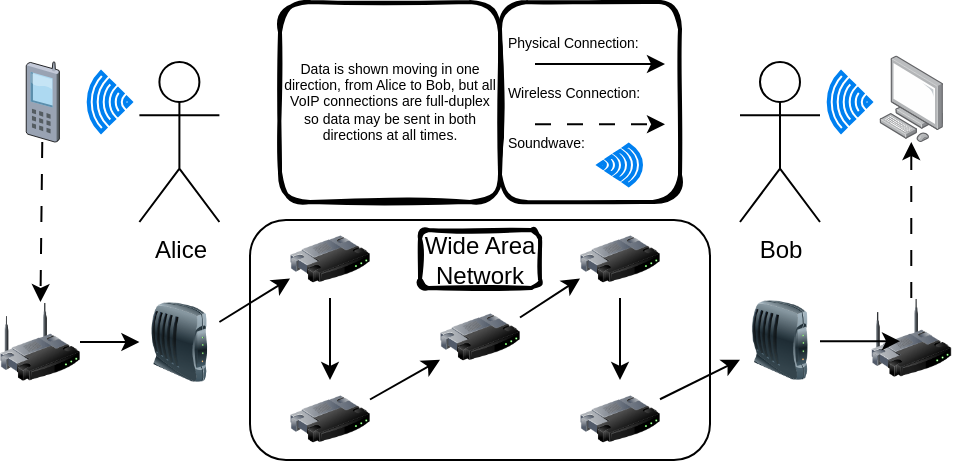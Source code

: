 <mxfile version="22.1.4" type="github">
  <diagram name="Page-1" id="RRn9F1oZF0uEus9G1tCk">
    <mxGraphModel dx="600" dy="323" grid="1" gridSize="10" guides="1" tooltips="1" connect="1" arrows="1" fold="1" page="1" pageScale="1" pageWidth="850" pageHeight="1100" math="0" shadow="0">
      <root>
        <mxCell id="0" />
        <mxCell id="1" parent="0" />
        <mxCell id="3cw5SHySIFfxZkZwU8mN-2" value="&lt;div&gt;Alice&lt;/div&gt;" style="shape=umlActor;verticalLabelPosition=bottom;verticalAlign=top;html=1;outlineConnect=0;" vertex="1" parent="1">
          <mxGeometry x="349.7" y="81" width="40" height="80" as="geometry" />
        </mxCell>
        <mxCell id="3cw5SHySIFfxZkZwU8mN-5" value="&lt;div&gt;Bob&lt;/div&gt;" style="shape=umlActor;verticalLabelPosition=bottom;verticalAlign=top;html=1;outlineConnect=0;" vertex="1" parent="1">
          <mxGeometry x="650" y="81" width="40" height="80" as="geometry" />
        </mxCell>
        <mxCell id="3cw5SHySIFfxZkZwU8mN-8" value="" style="html=1;verticalLabelPosition=bottom;align=center;labelBackgroundColor=#ffffff;verticalAlign=top;strokeWidth=2;strokeColor=#0080F0;shadow=0;dashed=0;shape=mxgraph.ios7.icons.wifi;pointerEvents=1;rotation=-90;" vertex="1" parent="1">
          <mxGeometry x="320" y="90.5" width="29.7" height="21" as="geometry" />
        </mxCell>
        <mxCell id="3cw5SHySIFfxZkZwU8mN-9" value="" style="verticalLabelPosition=bottom;sketch=0;aspect=fixed;html=1;verticalAlign=top;strokeColor=none;align=center;outlineConnect=0;shape=mxgraph.citrix.cell_phone;" vertex="1" parent="1">
          <mxGeometry x="293.03" y="81" width="16.67" height="40" as="geometry" />
        </mxCell>
        <mxCell id="3cw5SHySIFfxZkZwU8mN-10" value="" style="image;html=1;image=img/lib/clip_art/networking/Wireless_Router_128x128.png" vertex="1" parent="1">
          <mxGeometry x="280" y="201" width="40" height="40" as="geometry" />
        </mxCell>
        <mxCell id="3cw5SHySIFfxZkZwU8mN-11" value="" style="endArrow=classic;html=1;rounded=0;dashed=1;dashPattern=8 8;" edge="1" parent="1" source="3cw5SHySIFfxZkZwU8mN-9" target="3cw5SHySIFfxZkZwU8mN-10">
          <mxGeometry width="50" height="50" relative="1" as="geometry">
            <mxPoint x="329.7" y="171" as="sourcePoint" />
            <mxPoint x="379.7" y="121" as="targetPoint" />
          </mxGeometry>
        </mxCell>
        <mxCell id="3cw5SHySIFfxZkZwU8mN-12" value="" style="image;html=1;image=img/lib/clip_art/networking/Modem_128x128.png" vertex="1" parent="1">
          <mxGeometry x="349.7" y="201" width="40" height="40" as="geometry" />
        </mxCell>
        <mxCell id="3cw5SHySIFfxZkZwU8mN-13" value="" style="endArrow=classic;html=1;rounded=0;entryX=0;entryY=0.5;entryDx=0;entryDy=0;exitX=1;exitY=0.5;exitDx=0;exitDy=0;" edge="1" parent="1" source="3cw5SHySIFfxZkZwU8mN-10" target="3cw5SHySIFfxZkZwU8mN-12">
          <mxGeometry width="50" height="50" relative="1" as="geometry">
            <mxPoint x="235.7" y="187" as="sourcePoint" />
            <mxPoint x="279.7" y="217" as="targetPoint" />
          </mxGeometry>
        </mxCell>
        <mxCell id="3cw5SHySIFfxZkZwU8mN-14" value="" style="rounded=1;whiteSpace=wrap;html=1;" vertex="1" parent="1">
          <mxGeometry x="405" y="160" width="230" height="120" as="geometry" />
        </mxCell>
        <mxCell id="3cw5SHySIFfxZkZwU8mN-15" value="" style="image;html=1;image=img/lib/clip_art/networking/Router_128x128.png" vertex="1" parent="1">
          <mxGeometry x="425" y="160" width="40" height="39" as="geometry" />
        </mxCell>
        <mxCell id="3cw5SHySIFfxZkZwU8mN-16" value="" style="image;html=1;image=img/lib/clip_art/networking/Router_128x128.png" vertex="1" parent="1">
          <mxGeometry x="425" y="240" width="40" height="39" as="geometry" />
        </mxCell>
        <mxCell id="3cw5SHySIFfxZkZwU8mN-17" value="" style="image;html=1;image=img/lib/clip_art/networking/Router_128x128.png" vertex="1" parent="1">
          <mxGeometry x="500" y="199" width="40" height="39" as="geometry" />
        </mxCell>
        <mxCell id="3cw5SHySIFfxZkZwU8mN-18" value="" style="image;html=1;image=img/lib/clip_art/networking/Router_128x128.png" vertex="1" parent="1">
          <mxGeometry x="570" y="160" width="40" height="39" as="geometry" />
        </mxCell>
        <mxCell id="3cw5SHySIFfxZkZwU8mN-19" value="" style="image;html=1;image=img/lib/clip_art/networking/Router_128x128.png" vertex="1" parent="1">
          <mxGeometry x="570" y="240" width="40" height="39" as="geometry" />
        </mxCell>
        <mxCell id="3cw5SHySIFfxZkZwU8mN-20" value="" style="endArrow=classic;html=1;rounded=0;entryX=0;entryY=0.75;entryDx=0;entryDy=0;exitX=1;exitY=0.25;exitDx=0;exitDy=0;" edge="1" parent="1" source="3cw5SHySIFfxZkZwU8mN-12" target="3cw5SHySIFfxZkZwU8mN-15">
          <mxGeometry width="50" height="50" relative="1" as="geometry">
            <mxPoint x="290" y="230" as="sourcePoint" />
            <mxPoint x="330" y="230" as="targetPoint" />
          </mxGeometry>
        </mxCell>
        <mxCell id="3cw5SHySIFfxZkZwU8mN-21" value="" style="endArrow=classic;html=1;rounded=0;" edge="1" parent="1" source="3cw5SHySIFfxZkZwU8mN-15" target="3cw5SHySIFfxZkZwU8mN-16">
          <mxGeometry width="50" height="50" relative="1" as="geometry">
            <mxPoint x="370" y="220" as="sourcePoint" />
            <mxPoint x="435" y="199" as="targetPoint" />
          </mxGeometry>
        </mxCell>
        <mxCell id="3cw5SHySIFfxZkZwU8mN-22" value="" style="endArrow=classic;html=1;rounded=0;exitX=1;exitY=0.25;exitDx=0;exitDy=0;" edge="1" parent="1" source="3cw5SHySIFfxZkZwU8mN-16" target="3cw5SHySIFfxZkZwU8mN-17">
          <mxGeometry width="50" height="50" relative="1" as="geometry">
            <mxPoint x="455" y="209" as="sourcePoint" />
            <mxPoint x="455" y="250" as="targetPoint" />
          </mxGeometry>
        </mxCell>
        <mxCell id="3cw5SHySIFfxZkZwU8mN-23" value="" style="endArrow=classic;html=1;rounded=0;exitX=1;exitY=0.25;exitDx=0;exitDy=0;entryX=0;entryY=0.75;entryDx=0;entryDy=0;" edge="1" parent="1" source="3cw5SHySIFfxZkZwU8mN-17" target="3cw5SHySIFfxZkZwU8mN-18">
          <mxGeometry width="50" height="50" relative="1" as="geometry">
            <mxPoint x="475" y="260" as="sourcePoint" />
            <mxPoint x="510" y="240" as="targetPoint" />
          </mxGeometry>
        </mxCell>
        <mxCell id="3cw5SHySIFfxZkZwU8mN-24" value="" style="endArrow=classic;html=1;rounded=0;" edge="1" parent="1" source="3cw5SHySIFfxZkZwU8mN-18" target="3cw5SHySIFfxZkZwU8mN-19">
          <mxGeometry width="50" height="50" relative="1" as="geometry">
            <mxPoint x="550" y="219" as="sourcePoint" />
            <mxPoint x="580" y="199" as="targetPoint" />
          </mxGeometry>
        </mxCell>
        <mxCell id="3cw5SHySIFfxZkZwU8mN-25" value="" style="endArrow=classic;html=1;rounded=0;" edge="1" parent="1" source="3cw5SHySIFfxZkZwU8mN-19" target="3cw5SHySIFfxZkZwU8mN-26">
          <mxGeometry width="50" height="50" relative="1" as="geometry">
            <mxPoint x="600" y="209" as="sourcePoint" />
            <mxPoint x="600" y="250" as="targetPoint" />
          </mxGeometry>
        </mxCell>
        <mxCell id="3cw5SHySIFfxZkZwU8mN-26" value="" style="image;html=1;image=img/lib/clip_art/networking/Modem_128x128.png" vertex="1" parent="1">
          <mxGeometry x="650" y="200" width="40" height="40" as="geometry" />
        </mxCell>
        <mxCell id="3cw5SHySIFfxZkZwU8mN-27" value="" style="image;html=1;image=img/lib/clip_art/networking/Wireless_Router_128x128.png" vertex="1" parent="1">
          <mxGeometry x="715.64" y="199" width="40" height="40" as="geometry" />
        </mxCell>
        <mxCell id="3cw5SHySIFfxZkZwU8mN-29" value="" style="endArrow=classic;html=1;rounded=0;entryX=0;entryY=0.5;entryDx=0;entryDy=0;exitX=1;exitY=0.5;exitDx=0;exitDy=0;" edge="1" parent="1">
          <mxGeometry width="50" height="50" relative="1" as="geometry">
            <mxPoint x="690" y="220.57" as="sourcePoint" />
            <mxPoint x="730" y="220.57" as="targetPoint" />
          </mxGeometry>
        </mxCell>
        <mxCell id="3cw5SHySIFfxZkZwU8mN-30" value="" style="image;points=[];aspect=fixed;html=1;align=center;shadow=0;dashed=0;image=img/lib/allied_telesis/computer_and_terminals/Personal_Computer.svg;" vertex="1" parent="1">
          <mxGeometry x="719.7" y="77.79" width="31.88" height="43.21" as="geometry" />
        </mxCell>
        <mxCell id="3cw5SHySIFfxZkZwU8mN-31" value="" style="endArrow=classic;html=1;rounded=0;dashed=1;dashPattern=8 8;" edge="1" parent="1" source="3cw5SHySIFfxZkZwU8mN-27" target="3cw5SHySIFfxZkZwU8mN-30">
          <mxGeometry width="50" height="50" relative="1" as="geometry">
            <mxPoint x="700" y="230.57" as="sourcePoint" />
            <mxPoint x="740" y="230.57" as="targetPoint" />
          </mxGeometry>
        </mxCell>
        <mxCell id="3cw5SHySIFfxZkZwU8mN-32" value="" style="html=1;verticalLabelPosition=bottom;align=center;labelBackgroundColor=#ffffff;verticalAlign=top;strokeWidth=2;strokeColor=#0080F0;shadow=0;dashed=0;shape=mxgraph.ios7.icons.wifi;pointerEvents=1;rotation=-90;" vertex="1" parent="1">
          <mxGeometry x="690" y="90.5" width="29.7" height="21" as="geometry" />
        </mxCell>
        <mxCell id="3cw5SHySIFfxZkZwU8mN-33" value="Wide Area Network" style="rounded=1;whiteSpace=wrap;html=1;strokeWidth=2;fillWeight=4;hachureGap=8;hachureAngle=45;sketch=1;" vertex="1" parent="1">
          <mxGeometry x="490" y="165" width="60" height="29" as="geometry" />
        </mxCell>
        <mxCell id="3cw5SHySIFfxZkZwU8mN-34" value="Data is shown moving in one direction, from Alice to Bob, but all VoIP connections are full-duplex so data may be sent in both directions at all times." style="rounded=1;whiteSpace=wrap;html=1;strokeWidth=2;fillWeight=4;hachureGap=8;hachureAngle=45;sketch=1;fontSize=7;" vertex="1" parent="1">
          <mxGeometry x="420" y="51" width="110" height="100" as="geometry" />
        </mxCell>
        <mxCell id="3cw5SHySIFfxZkZwU8mN-35" value="&lt;div&gt;&amp;nbsp;Physical Connection:&lt;/div&gt;&lt;div&gt;&lt;br&gt;&lt;/div&gt;&lt;div&gt;&lt;br&gt;&lt;/div&gt;&lt;div&gt;&amp;nbsp;Wireless Connection:&lt;/div&gt;&lt;div&gt;&lt;br&gt;&lt;/div&gt;&lt;div&gt;&amp;nbsp;&lt;br&gt;&lt;/div&gt;&lt;div&gt;&amp;nbsp;Soundwave:&lt;/div&gt;&lt;div&gt;&amp;nbsp;&lt;br&gt;&lt;/div&gt;" style="rounded=1;whiteSpace=wrap;html=1;strokeWidth=2;fillWeight=4;hachureGap=8;hachureAngle=45;sketch=1;fontSize=7;align=left;" vertex="1" parent="1">
          <mxGeometry x="530" y="51" width="90" height="100" as="geometry" />
        </mxCell>
        <mxCell id="3cw5SHySIFfxZkZwU8mN-36" value="" style="endArrow=classic;html=1;rounded=0;" edge="1" parent="1">
          <mxGeometry width="50" height="50" relative="1" as="geometry">
            <mxPoint x="547.5" y="82.0" as="sourcePoint" />
            <mxPoint x="612.5" y="82.0" as="targetPoint" />
          </mxGeometry>
        </mxCell>
        <mxCell id="3cw5SHySIFfxZkZwU8mN-38" value="" style="html=1;verticalLabelPosition=bottom;align=center;labelBackgroundColor=#ffffff;verticalAlign=top;strokeWidth=2;strokeColor=#0080F0;shadow=0;dashed=0;shape=mxgraph.ios7.icons.wifi;pointerEvents=1;rotation=90;" vertex="1" parent="1">
          <mxGeometry x="580" y="122" width="20" height="21" as="geometry" />
        </mxCell>
        <mxCell id="3cw5SHySIFfxZkZwU8mN-39" value="" style="endArrow=classic;html=1;rounded=0;dashed=1;dashPattern=8 8;" edge="1" parent="1">
          <mxGeometry width="50" height="50" relative="1" as="geometry">
            <mxPoint x="547.5" y="112.15" as="sourcePoint" />
            <mxPoint x="612.5" y="112.15" as="targetPoint" />
          </mxGeometry>
        </mxCell>
      </root>
    </mxGraphModel>
  </diagram>
</mxfile>
